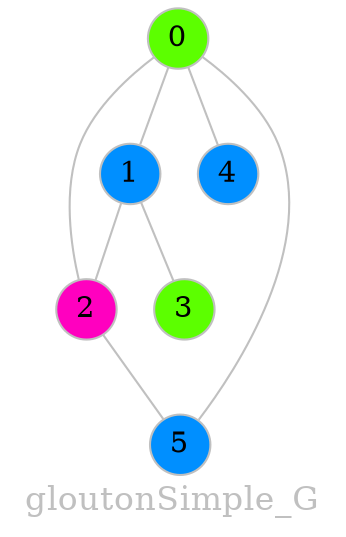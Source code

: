 graph gloutonSimple_G {
	graph [bgcolor="#ffffff00" fontcolor=grey fontsize=16 label=gloutonSimple_G overlap=false]
	node [color=grey fixedsize=true fontsize=14 shape=circle style=filled width=0.4]
	edge [arrowsize=0.7 color=grey fontcolor=grey fontsize=12]
	node [fillcolor="#5cff00"]
	0
	node [fillcolor="#008fff"]
	1
	node [fillcolor="#ff00bf"]
	2
	node [fillcolor="#5cff00"]
	3
	node [fillcolor="#008fff"]
	4
	node [fillcolor="#008fff"]
	5
	0 -- 1
	0 -- 2
	0 -- 4
	0 -- 5
	1 -- 2
	1 -- 3
	2 -- 5
}
